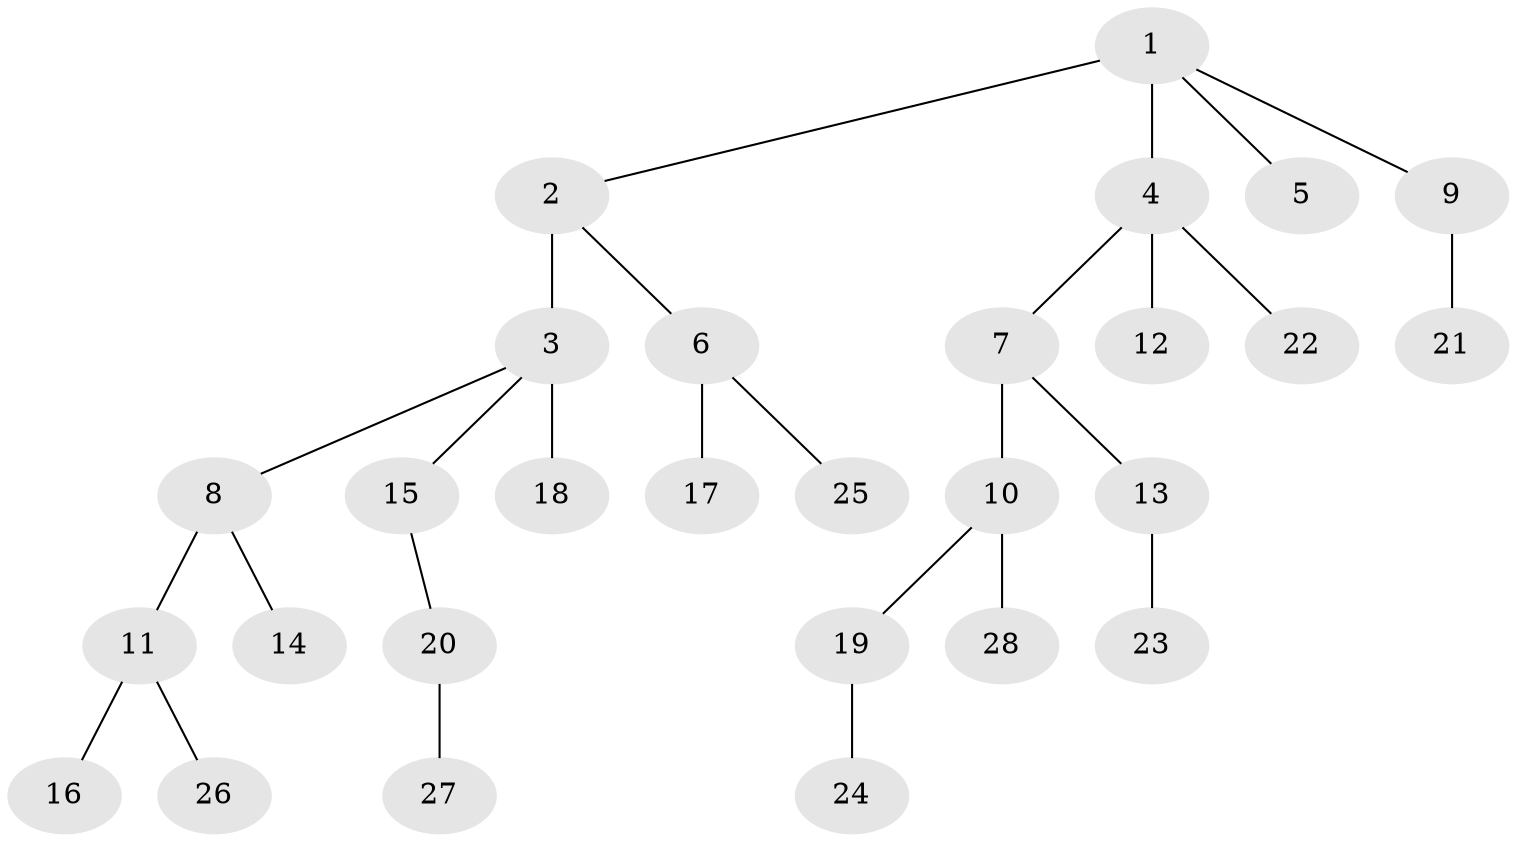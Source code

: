 // original degree distribution, {6: 0.038461538461538464, 3: 0.11538461538461539, 4: 0.07692307692307693, 2: 0.23076923076923078, 5: 0.019230769230769232, 1: 0.5192307692307693}
// Generated by graph-tools (version 1.1) at 2025/51/03/04/25 22:51:39]
// undirected, 28 vertices, 27 edges
graph export_dot {
  node [color=gray90,style=filled];
  1;
  2;
  3;
  4;
  5;
  6;
  7;
  8;
  9;
  10;
  11;
  12;
  13;
  14;
  15;
  16;
  17;
  18;
  19;
  20;
  21;
  22;
  23;
  24;
  25;
  26;
  27;
  28;
  1 -- 2 [weight=1.0];
  1 -- 4 [weight=2.0];
  1 -- 5 [weight=1.0];
  1 -- 9 [weight=1.0];
  2 -- 3 [weight=3.0];
  2 -- 6 [weight=1.0];
  3 -- 8 [weight=1.0];
  3 -- 15 [weight=1.0];
  3 -- 18 [weight=1.0];
  4 -- 7 [weight=1.0];
  4 -- 12 [weight=1.0];
  4 -- 22 [weight=1.0];
  6 -- 17 [weight=1.0];
  6 -- 25 [weight=1.0];
  7 -- 10 [weight=1.0];
  7 -- 13 [weight=1.0];
  8 -- 11 [weight=2.0];
  8 -- 14 [weight=1.0];
  9 -- 21 [weight=1.0];
  10 -- 19 [weight=1.0];
  10 -- 28 [weight=1.0];
  11 -- 16 [weight=1.0];
  11 -- 26 [weight=1.0];
  13 -- 23 [weight=1.0];
  15 -- 20 [weight=1.0];
  19 -- 24 [weight=1.0];
  20 -- 27 [weight=1.0];
}
